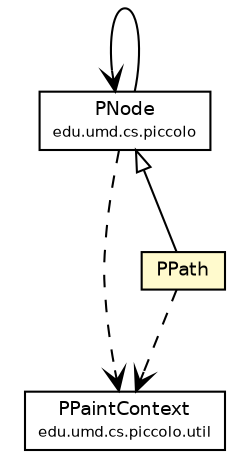 #!/usr/local/bin/dot
#
# Class diagram 
# Generated by UmlGraph version 4.6 (http://www.spinellis.gr/sw/umlgraph)
#

digraph G {
	edge [fontname="Helvetica",fontsize=10,labelfontname="Helvetica",labelfontsize=10];
	node [fontname="Helvetica",fontsize=10,shape=plaintext];
	// edu.umd.cs.piccolo.util.PPaintContext
	c1379 [label=<<table border="0" cellborder="1" cellspacing="0" cellpadding="2" port="p" href="../util/PPaintContext.html">
		<tr><td><table border="0" cellspacing="0" cellpadding="1">
			<tr><td> PPaintContext </td></tr>
			<tr><td><font point-size="7.0"> edu.umd.cs.piccolo.util </font></td></tr>
		</table></td></tr>
		</table>>, fontname="Helvetica", fontcolor="black", fontsize=9.0];
	// edu.umd.cs.piccolo.PNode
	c1388 [label=<<table border="0" cellborder="1" cellspacing="0" cellpadding="2" port="p" href="../PNode.html">
		<tr><td><table border="0" cellspacing="0" cellpadding="1">
			<tr><td> PNode </td></tr>
			<tr><td><font point-size="7.0"> edu.umd.cs.piccolo </font></td></tr>
		</table></td></tr>
		</table>>, fontname="Helvetica", fontcolor="black", fontsize=9.0];
	// edu.umd.cs.piccolo.nodes.PPath
	c1406 [label=<<table border="0" cellborder="1" cellspacing="0" cellpadding="2" port="p" bgcolor="lemonChiffon" href="./PPath.html">
		<tr><td><table border="0" cellspacing="0" cellpadding="1">
			<tr><td> PPath </td></tr>
		</table></td></tr>
		</table>>, fontname="Helvetica", fontcolor="black", fontsize=9.0];
	//edu.umd.cs.piccolo.nodes.PPath extends edu.umd.cs.piccolo.PNode
	c1388:p -> c1406:p [dir=back,arrowtail=empty];
	// edu.umd.cs.piccolo.PNode NAVASSOC edu.umd.cs.piccolo.PNode
	c1388:p -> c1388:p [taillabel="", label="", headlabel="", fontname="Helvetica", fontcolor="black", fontsize=10.0, color="black", arrowhead=open];
	// edu.umd.cs.piccolo.PNode DEPEND edu.umd.cs.piccolo.util.PPaintContext
	c1388:p -> c1379:p [taillabel="", label="", headlabel="", fontname="Helvetica", fontcolor="black", fontsize=10.0, color="black", arrowhead=open, style=dashed];
	// edu.umd.cs.piccolo.nodes.PPath DEPEND edu.umd.cs.piccolo.util.PPaintContext
	c1406:p -> c1379:p [taillabel="", label="", headlabel="", fontname="Helvetica", fontcolor="black", fontsize=10.0, color="black", arrowhead=open, style=dashed];
}

